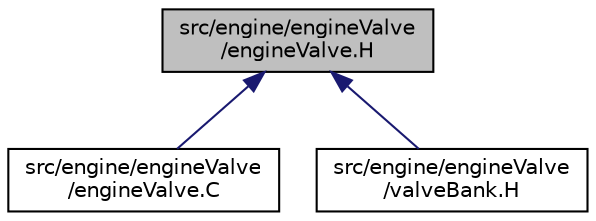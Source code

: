 digraph "src/engine/engineValve/engineValve.H"
{
  bgcolor="transparent";
  edge [fontname="Helvetica",fontsize="10",labelfontname="Helvetica",labelfontsize="10"];
  node [fontname="Helvetica",fontsize="10",shape=record];
  Node242 [label="src/engine/engineValve\l/engineValve.H",height=0.2,width=0.4,color="black", fillcolor="grey75", style="filled", fontcolor="black"];
  Node242 -> Node243 [dir="back",color="midnightblue",fontsize="10",style="solid",fontname="Helvetica"];
  Node243 [label="src/engine/engineValve\l/engineValve.C",height=0.2,width=0.4,color="black",URL="$a01076.html"];
  Node242 -> Node244 [dir="back",color="midnightblue",fontsize="10",style="solid",fontname="Helvetica"];
  Node244 [label="src/engine/engineValve\l/valveBank.H",height=0.2,width=0.4,color="black",URL="$a01082.html"];
}
